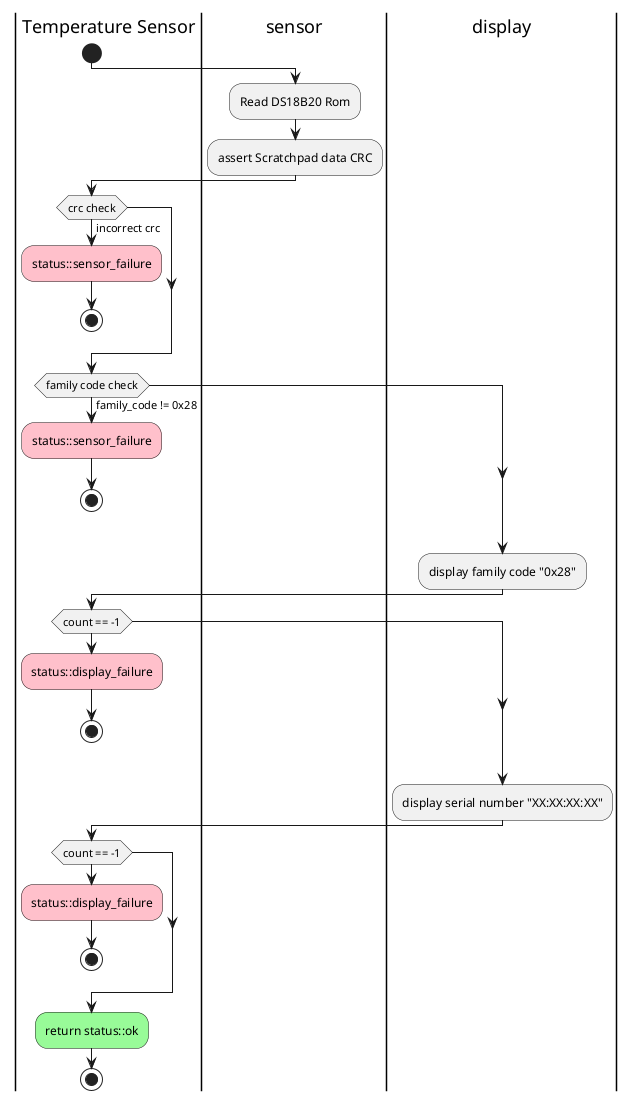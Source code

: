 @startuml
|Temperature Sensor|
start

|sensor|
:Read DS18B20 Rom;
:assert Scratchpad data CRC;
|Temperature Sensor|
if (crc check) then (incorrect crc)
    #pink:status::sensor_failure;
    stop
endif

if (family code check) then (family_code != 0x28)
    #pink:status::sensor_failure;
    stop
endif

|display|
:display family code "0x28";

|Temperature Sensor|
if (count == -1) then
    #pink:status::display_failure;
    stop
endif

|display|
:display serial number "XX:XX:XX:XX";

|Temperature Sensor|
if (count == -1) then
    #pink:status::display_failure;
    stop
endif


#palegreen:return status::ok;
stop

@enduml